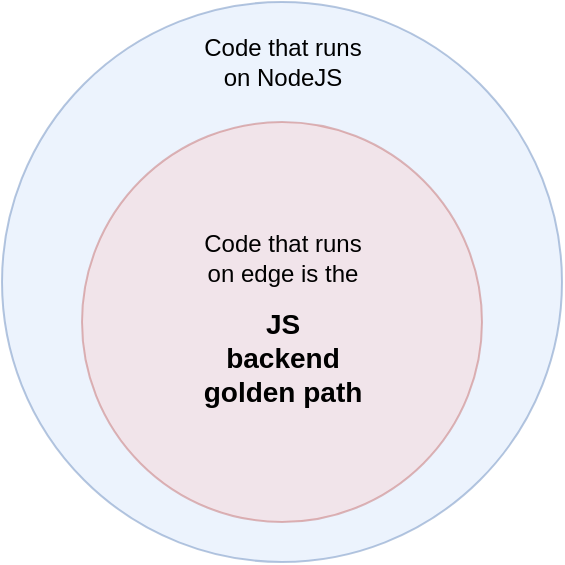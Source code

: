 <mxfile version="24.2.3" type="device">
  <diagram name="1 oldal" id="yTtiCl8wU1QipExr6Qv_">
    <mxGraphModel dx="1850" dy="522" grid="1" gridSize="10" guides="1" tooltips="1" connect="1" arrows="1" fold="1" page="0" pageScale="1" pageWidth="1169" pageHeight="827" math="0" shadow="0">
      <root>
        <mxCell id="0" />
        <mxCell id="1" parent="0" />
        <mxCell id="I_JEJb52zLFdTlIO5UJ--1" value="" style="ellipse;whiteSpace=wrap;html=1;fillColor=#dae8fc;labelBackgroundColor=#FF5E5E;fillStyle=auto;strokeColor=#6c8ebf;opacity=50;" parent="1" vertex="1">
          <mxGeometry x="-640" y="180" width="280" height="280" as="geometry" />
        </mxCell>
        <mxCell id="I_JEJb52zLFdTlIO5UJ--2" value="" style="ellipse;whiteSpace=wrap;html=1;fillStyle=auto;fillColor=#f8cecc;opacity=40;strokeColor=#b85450;" parent="1" vertex="1">
          <mxGeometry x="-600" y="240" width="200" height="200" as="geometry" />
        </mxCell>
        <mxCell id="I_JEJb52zLFdTlIO5UJ--3" value="Code that runs&lt;br&gt;on NodeJS" style="text;html=1;align=center;verticalAlign=middle;resizable=0;points=[];autosize=1;strokeColor=none;fillColor=none;" parent="1" vertex="1">
          <mxGeometry x="-550" y="190" width="100" height="40" as="geometry" />
        </mxCell>
        <mxCell id="I_JEJb52zLFdTlIO5UJ--4" value="Code that runs&lt;br&gt;on edge is the" style="text;html=1;align=center;verticalAlign=middle;resizable=0;points=[];autosize=1;strokeColor=none;fillColor=none;" parent="1" vertex="1">
          <mxGeometry x="-550" y="288" width="100" height="40" as="geometry" />
        </mxCell>
        <mxCell id="I_JEJb52zLFdTlIO5UJ--5" value="JS&lt;br style=&quot;font-size: 14px;&quot;&gt;backend&lt;br style=&quot;font-size: 14px;&quot;&gt;golden path" style="text;html=1;align=center;verticalAlign=middle;resizable=0;points=[];autosize=1;strokeColor=none;fillColor=none;rounded=0;fontStyle=1;fontSize=14;" parent="1" vertex="1">
          <mxGeometry x="-550" y="328" width="100" height="60" as="geometry" />
        </mxCell>
      </root>
    </mxGraphModel>
  </diagram>
</mxfile>
